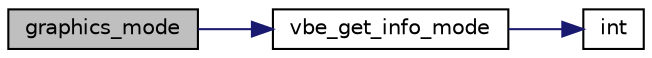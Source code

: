digraph "graphics_mode"
{
 // LATEX_PDF_SIZE
  edge [fontname="Helvetica",fontsize="10",labelfontname="Helvetica",labelfontsize="10"];
  node [fontname="Helvetica",fontsize="10",shape=record];
  rankdir="LR";
  Node1 [label="graphics_mode",height=0.2,width=0.4,color="black", fillcolor="grey75", style="filled", fontcolor="black",tooltip="Sets the Graphics Mode."];
  Node1 -> Node2 [color="midnightblue",fontsize="10",style="solid",fontname="Helvetica"];
  Node2 [label="vbe_get_info_mode",height=0.2,width=0.4,color="black", fillcolor="white", style="filled",URL="$vc_8c.html#afd41fed726d4b51c536ef35d3c40776e",tooltip="Return VBE Mode Information."];
  Node2 -> Node3 [color="midnightblue",fontsize="10",style="solid",fontname="Helvetica"];
  Node3 [label="int",height=0.2,width=0.4,color="black", fillcolor="white", style="filled",URL="$keyboard_8c.html#a50a84762c05cd5d0f1746b2ebef9b000",tooltip=" "];
}
